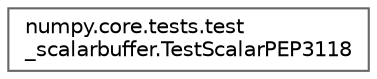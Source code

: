 digraph "Graphical Class Hierarchy"
{
 // LATEX_PDF_SIZE
  bgcolor="transparent";
  edge [fontname=Helvetica,fontsize=10,labelfontname=Helvetica,labelfontsize=10];
  node [fontname=Helvetica,fontsize=10,shape=box,height=0.2,width=0.4];
  rankdir="LR";
  Node0 [id="Node000000",label="numpy.core.tests.test\l_scalarbuffer.TestScalarPEP3118",height=0.2,width=0.4,color="grey40", fillcolor="white", style="filled",URL="$dd/d30/classnumpy_1_1core_1_1tests_1_1test__scalarbuffer_1_1TestScalarPEP3118.html",tooltip=" "];
}
